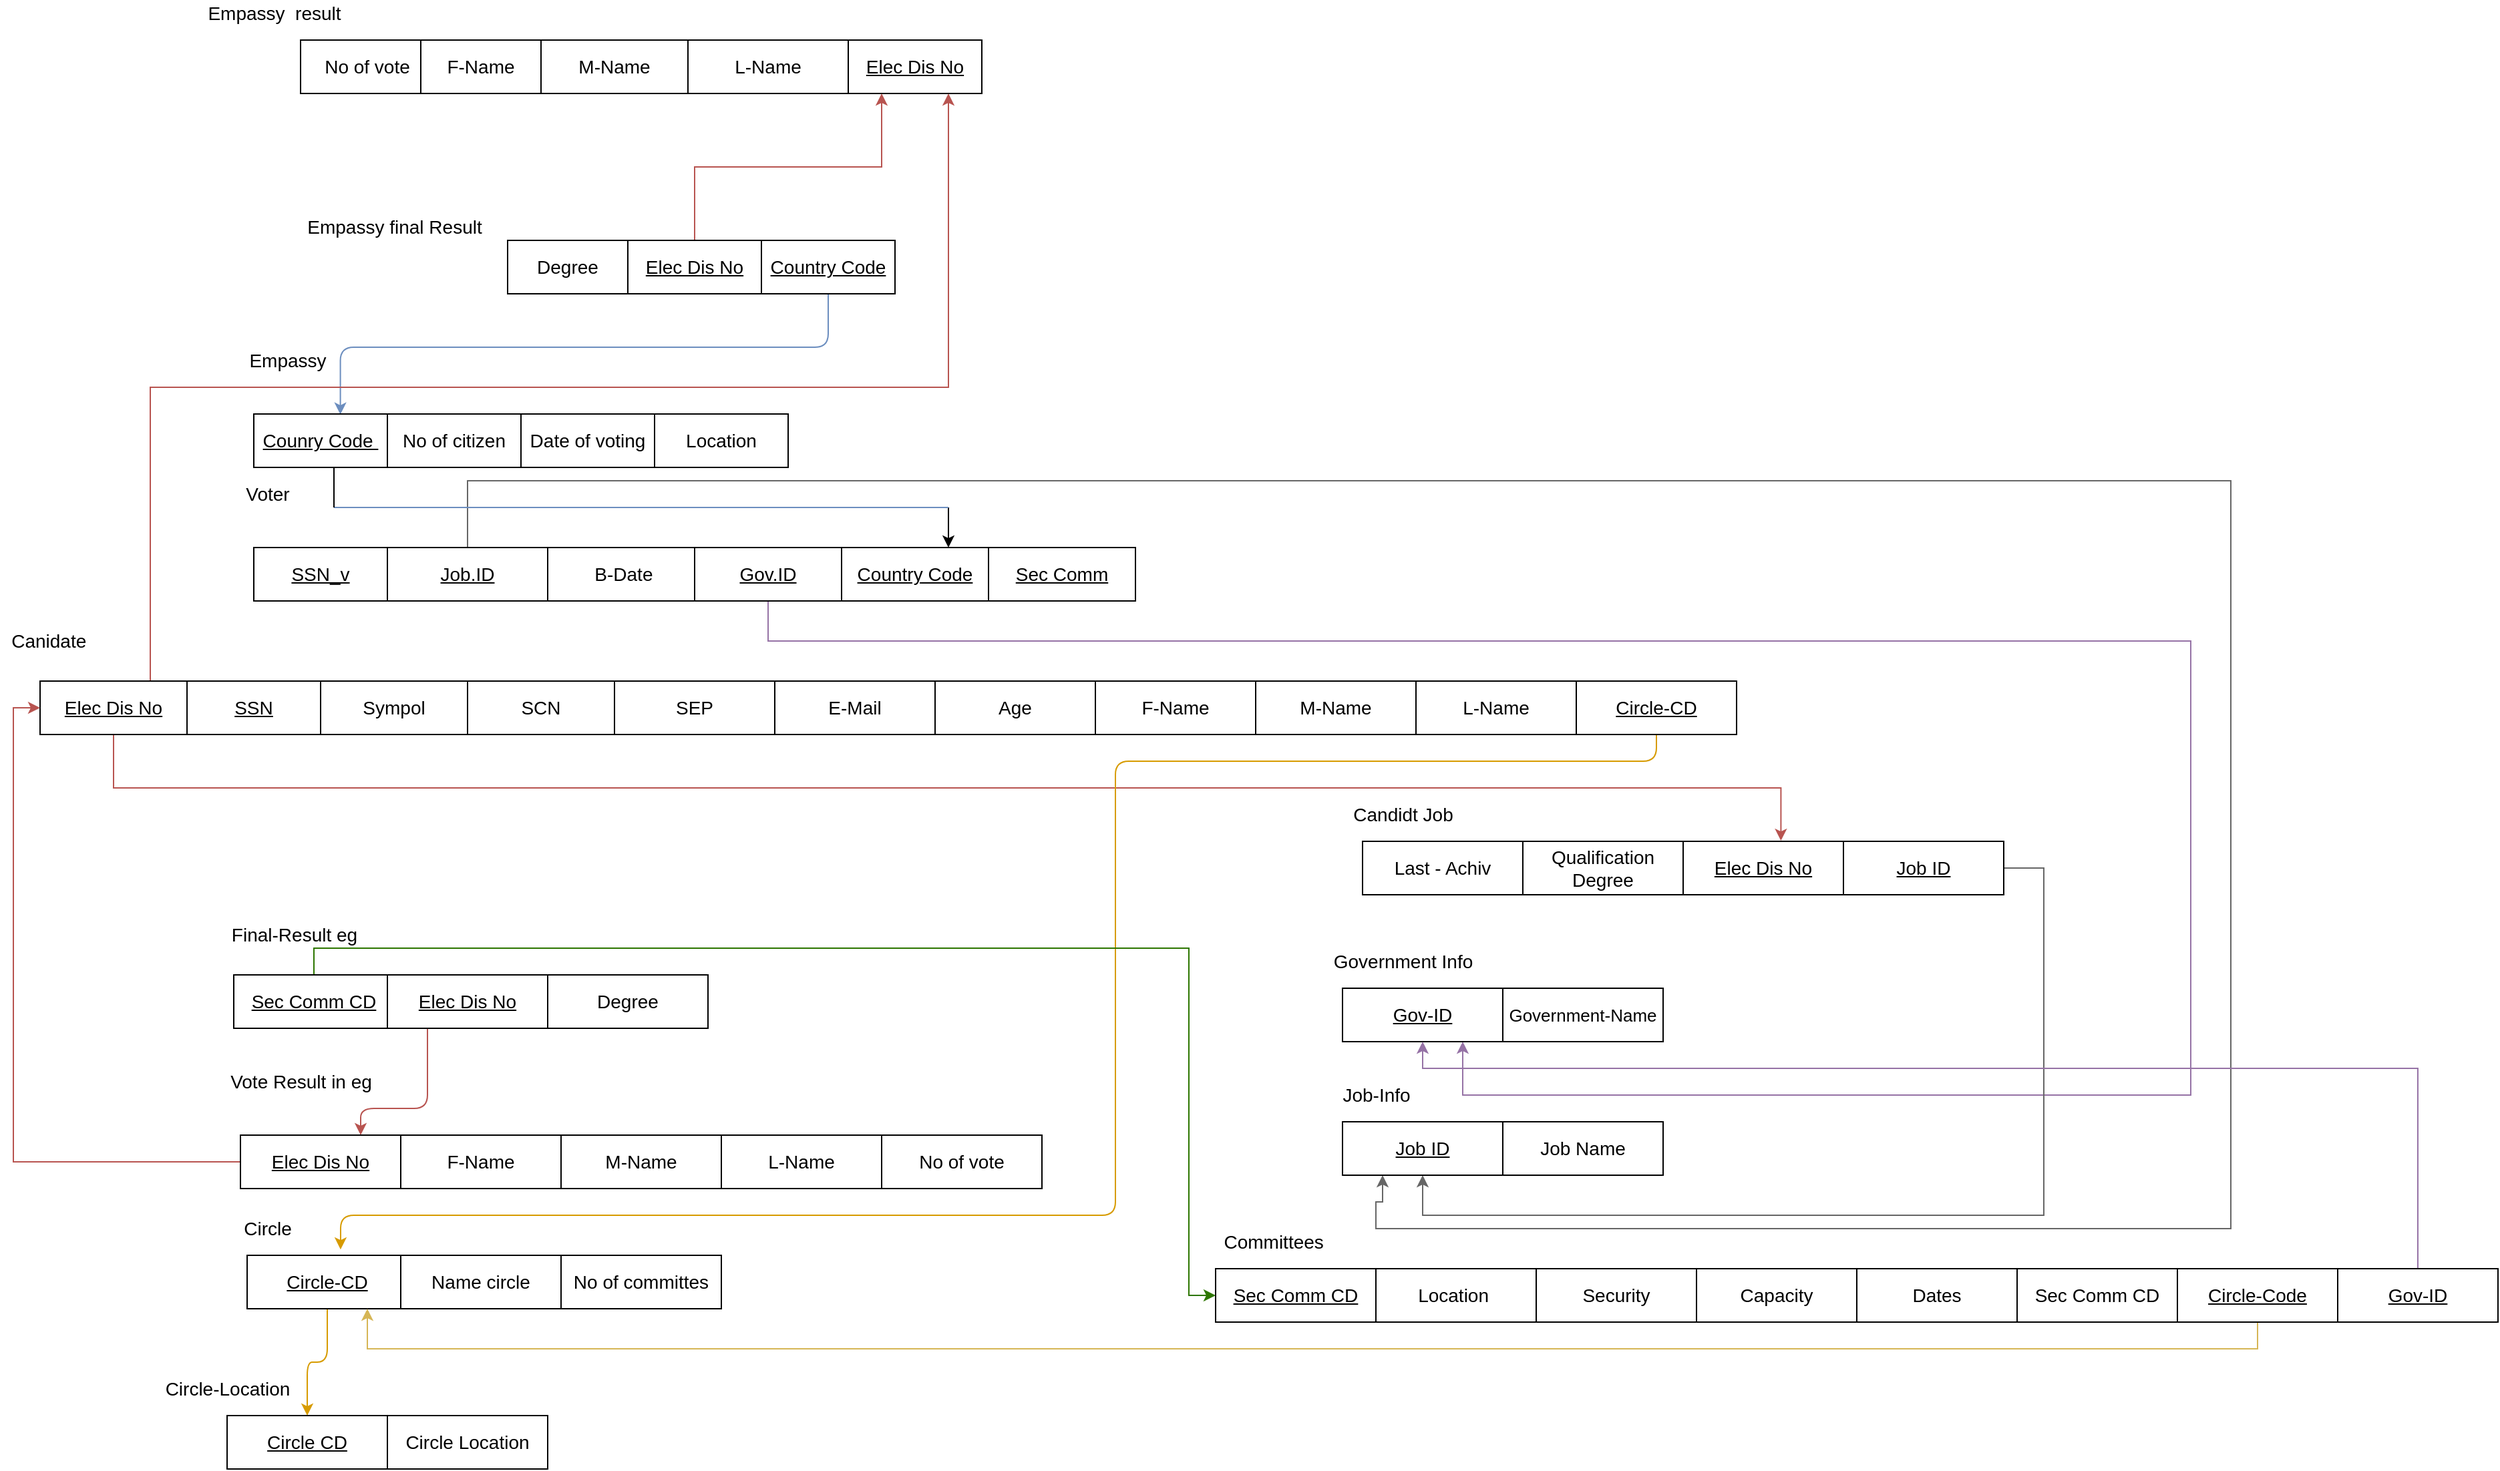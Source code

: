 <mxfile version="13.9.9" type="device"><diagram id="aBqCVk0zVHMqgzzawPQq" name="Page-1"><mxGraphModel dx="2466" dy="790" grid="1" gridSize="10" guides="1" tooltips="1" connect="1" arrows="1" fold="1" page="1" pageScale="1" pageWidth="850" pageHeight="1100" math="0" shadow="0"><root><mxCell id="0"/><mxCell id="1" parent="0"/><mxCell id="RKr-gcPfxSX7OZNStjuw-3" value="&lt;u style=&quot;font-size: 14px;&quot;&gt;Elec Dis No&lt;/u&gt;" style="rounded=0;whiteSpace=wrap;html=1;fontSize=14;" parent="1" vertex="1"><mxGeometry x="-355" y="50" width="100" height="40" as="geometry"/></mxCell><mxCell id="RKr-gcPfxSX7OZNStjuw-5" value="&lt;font style=&quot;font-size: 14px&quot;&gt;Empassy&amp;nbsp; result&lt;/font&gt;" style="text;html=1;align=center;verticalAlign=middle;resizable=0;points=[];autosize=1;fontSize=14;" parent="1" vertex="1"><mxGeometry x="-845" y="20" width="120" height="20" as="geometry"/></mxCell><mxCell id="RKr-gcPfxSX7OZNStjuw-8" value="No of vote" style="whiteSpace=wrap;html=1;rounded=0;sketch=0;fontSize=14;" parent="1" vertex="1"><mxGeometry x="-765" y="50" width="100" height="40" as="geometry"/></mxCell><mxCell id="RKr-gcPfxSX7OZNStjuw-12" value="F-Name" style="whiteSpace=wrap;html=1;rounded=0;sketch=0;fontSize=14;" parent="1" vertex="1"><mxGeometry x="-675" y="50" width="90" height="40" as="geometry"/></mxCell><mxCell id="RKr-gcPfxSX7OZNStjuw-13" value="M-Name" style="whiteSpace=wrap;html=1;rounded=0;sketch=0;fontSize=14;" parent="1" vertex="1"><mxGeometry x="-585" y="50" width="110" height="40" as="geometry"/></mxCell><mxCell id="RKr-gcPfxSX7OZNStjuw-16" value="L-Name" style="whiteSpace=wrap;html=1;rounded=0;sketch=0;fontSize=14;" parent="1" vertex="1"><mxGeometry x="-475" y="50" width="120" height="40" as="geometry"/></mxCell><mxCell id="RKr-gcPfxSX7OZNStjuw-17" value="&lt;font style=&quot;font-size: 14px&quot;&gt;Empassy final Result&lt;/font&gt;" style="text;html=1;align=center;verticalAlign=middle;resizable=0;points=[];autosize=1;fontSize=14;" parent="1" vertex="1"><mxGeometry x="-770" y="180" width="150" height="20" as="geometry"/></mxCell><mxCell id="lUo2OWk2lHFUNDyj-bk8-2" style="edgeStyle=orthogonalEdgeStyle;rounded=0;orthogonalLoop=1;jettySize=auto;html=1;exitX=0.5;exitY=0;exitDx=0;exitDy=0;entryX=0.25;entryY=1;entryDx=0;entryDy=0;fillColor=#f8cecc;strokeColor=#b85450;" parent="1" source="RKr-gcPfxSX7OZNStjuw-18" target="RKr-gcPfxSX7OZNStjuw-3" edge="1"><mxGeometry relative="1" as="geometry"/></mxCell><mxCell id="RKr-gcPfxSX7OZNStjuw-18" value="&lt;u style=&quot;font-size: 14px;&quot;&gt;Elec Dis No&lt;/u&gt;" style="whiteSpace=wrap;html=1;rounded=0;sketch=0;fontSize=14;" parent="1" vertex="1"><mxGeometry x="-520" y="200" width="100" height="40" as="geometry"/></mxCell><mxCell id="RKr-gcPfxSX7OZNStjuw-30" style="edgeStyle=orthogonalEdgeStyle;curved=0;rounded=1;sketch=0;orthogonalLoop=1;jettySize=auto;html=1;entryX=0.648;entryY=0.01;entryDx=0;entryDy=0;entryPerimeter=0;fontSize=14;fillColor=#dae8fc;strokeColor=#6c8ebf;" parent="1" source="RKr-gcPfxSX7OZNStjuw-21" target="RKr-gcPfxSX7OZNStjuw-24" edge="1"><mxGeometry relative="1" as="geometry"><Array as="points"><mxPoint x="-370" y="280"/><mxPoint x="-735" y="280"/></Array></mxGeometry></mxCell><mxCell id="RKr-gcPfxSX7OZNStjuw-21" value="&lt;u style=&quot;font-size: 14px;&quot;&gt;Country Code&lt;/u&gt;" style="whiteSpace=wrap;html=1;rounded=0;sketch=0;fontSize=14;" parent="1" vertex="1"><mxGeometry x="-420" y="200" width="100" height="40" as="geometry"/></mxCell><mxCell id="RKr-gcPfxSX7OZNStjuw-22" value="Degree" style="whiteSpace=wrap;html=1;rounded=0;sketch=0;fontSize=14;" parent="1" vertex="1"><mxGeometry x="-610" y="200" width="90" height="40" as="geometry"/></mxCell><mxCell id="RKr-gcPfxSX7OZNStjuw-23" value="Empassy" style="text;html=1;align=center;verticalAlign=middle;resizable=0;points=[];autosize=1;fontSize=14;" parent="1" vertex="1"><mxGeometry x="-810" y="280" width="70" height="20" as="geometry"/></mxCell><mxCell id="RKr-gcPfxSX7OZNStjuw-24" value="&lt;u style=&quot;font-size: 14px;&quot;&gt;Counry Code&amp;nbsp;&lt;/u&gt;" style="whiteSpace=wrap;html=1;rounded=0;sketch=0;fontSize=14;" parent="1" vertex="1"><mxGeometry x="-800" y="330" width="100" height="40" as="geometry"/></mxCell><mxCell id="RKr-gcPfxSX7OZNStjuw-25" value="No of citizen" style="whiteSpace=wrap;html=1;rounded=0;sketch=0;fontSize=14;" parent="1" vertex="1"><mxGeometry x="-700" y="330" width="100" height="40" as="geometry"/></mxCell><mxCell id="RKr-gcPfxSX7OZNStjuw-26" value="Date of voting" style="whiteSpace=wrap;html=1;rounded=0;sketch=0;fontSize=14;" parent="1" vertex="1"><mxGeometry x="-600" y="330" width="100" height="40" as="geometry"/></mxCell><mxCell id="RKr-gcPfxSX7OZNStjuw-29" value="Location" style="whiteSpace=wrap;html=1;rounded=0;sketch=0;fontSize=14;" parent="1" vertex="1"><mxGeometry x="-500" y="330" width="100" height="40" as="geometry"/></mxCell><mxCell id="RKr-gcPfxSX7OZNStjuw-31" value="Voter" style="text;html=1;align=center;verticalAlign=middle;resizable=0;points=[];autosize=1;fontSize=14;" parent="1" vertex="1"><mxGeometry x="-815" y="380" width="50" height="20" as="geometry"/></mxCell><mxCell id="RKr-gcPfxSX7OZNStjuw-32" value="&lt;u style=&quot;font-size: 14px&quot;&gt;SSN_v&lt;/u&gt;" style="whiteSpace=wrap;html=1;rounded=0;sketch=0;fontSize=14;" parent="1" vertex="1"><mxGeometry x="-800" y="430" width="100" height="40" as="geometry"/></mxCell><mxCell id="lUo2OWk2lHFUNDyj-bk8-12" style="edgeStyle=orthogonalEdgeStyle;rounded=0;orthogonalLoop=1;jettySize=auto;html=1;exitX=0.5;exitY=0;exitDx=0;exitDy=0;entryX=0.25;entryY=1;entryDx=0;entryDy=0;fillColor=#f5f5f5;strokeColor=#666666;" parent="1" source="RKr-gcPfxSX7OZNStjuw-33" target="RKr-gcPfxSX7OZNStjuw-236" edge="1"><mxGeometry relative="1" as="geometry"><Array as="points"><mxPoint x="-640" y="380"/><mxPoint x="680" y="380"/><mxPoint x="680" y="940"/><mxPoint x="40" y="940"/><mxPoint x="40" y="920"/><mxPoint x="45" y="920"/></Array></mxGeometry></mxCell><mxCell id="RKr-gcPfxSX7OZNStjuw-33" value="&lt;u style=&quot;font-size: 14px;&quot;&gt;Job.ID&lt;/u&gt;" style="whiteSpace=wrap;html=1;rounded=0;sketch=0;fontSize=14;" parent="1" vertex="1"><mxGeometry x="-700" y="430" width="120" height="40" as="geometry"/></mxCell><mxCell id="RKr-gcPfxSX7OZNStjuw-34" value="&amp;nbsp;B-Date" style="whiteSpace=wrap;html=1;rounded=0;sketch=0;fontSize=14;" parent="1" vertex="1"><mxGeometry x="-580" y="430" width="110" height="40" as="geometry"/></mxCell><mxCell id="lUo2OWk2lHFUNDyj-bk8-17" style="edgeStyle=orthogonalEdgeStyle;rounded=0;orthogonalLoop=1;jettySize=auto;html=1;exitX=0.5;exitY=1;exitDx=0;exitDy=0;entryX=0.75;entryY=1;entryDx=0;entryDy=0;fillColor=#e1d5e7;strokeColor=#9673a6;" parent="1" source="RKr-gcPfxSX7OZNStjuw-35" target="RKr-gcPfxSX7OZNStjuw-232" edge="1"><mxGeometry relative="1" as="geometry"><mxPoint x="662.857" y="870" as="targetPoint"/><Array as="points"><mxPoint x="-415" y="500"/><mxPoint x="650" y="500"/><mxPoint x="650" y="840"/><mxPoint x="105" y="840"/></Array></mxGeometry></mxCell><mxCell id="RKr-gcPfxSX7OZNStjuw-35" value="&lt;u style=&quot;font-size: 14px;&quot;&gt;Gov.ID&lt;/u&gt;" style="whiteSpace=wrap;html=1;rounded=0;sketch=0;fontSize=14;" parent="1" vertex="1"><mxGeometry x="-470" y="430" width="110" height="40" as="geometry"/></mxCell><mxCell id="RKr-gcPfxSX7OZNStjuw-36" value="&lt;u style=&quot;font-size: 14px;&quot;&gt;Country Code&lt;/u&gt;" style="whiteSpace=wrap;html=1;rounded=0;sketch=0;fontSize=14;" parent="1" vertex="1"><mxGeometry x="-360" y="430" width="110" height="40" as="geometry"/></mxCell><mxCell id="RKr-gcPfxSX7OZNStjuw-37" value="&lt;u style=&quot;font-size: 14px;&quot;&gt;Sec Comm&lt;/u&gt;" style="whiteSpace=wrap;html=1;rounded=0;sketch=0;fontSize=14;" parent="1" vertex="1"><mxGeometry x="-250" y="430" width="110" height="40" as="geometry"/></mxCell><mxCell id="RKr-gcPfxSX7OZNStjuw-41" value="" style="endArrow=classic;html=1;fontSize=14;" parent="1" edge="1"><mxGeometry width="50" height="50" relative="1" as="geometry"><mxPoint x="-280" y="400" as="sourcePoint"/><mxPoint x="-280" y="430" as="targetPoint"/></mxGeometry></mxCell><mxCell id="RKr-gcPfxSX7OZNStjuw-43" value="" style="endArrow=none;html=1;fontSize=14;fillColor=#dae8fc;strokeColor=#6c8ebf;" parent="1" edge="1"><mxGeometry width="50" height="50" relative="1" as="geometry"><mxPoint x="-740" y="400" as="sourcePoint"/><mxPoint x="-280" y="400" as="targetPoint"/></mxGeometry></mxCell><mxCell id="RKr-gcPfxSX7OZNStjuw-45" value="" style="endArrow=none;html=1;fontSize=14;" parent="1" edge="1"><mxGeometry width="50" height="50" relative="1" as="geometry"><mxPoint x="-740" y="370" as="sourcePoint"/><mxPoint x="-740" y="400" as="targetPoint"/></mxGeometry></mxCell><mxCell id="RKr-gcPfxSX7OZNStjuw-46" value="&lt;font style=&quot;font-size: 14px&quot;&gt;Canidate&amp;nbsp;&amp;nbsp;&lt;/font&gt;" style="text;html=1;align=center;verticalAlign=middle;resizable=0;points=[];autosize=1;fontSize=14;" parent="1" vertex="1"><mxGeometry x="-990" y="490" width="80" height="20" as="geometry"/></mxCell><mxCell id="lUo2OWk2lHFUNDyj-bk8-6" style="edgeStyle=orthogonalEdgeStyle;rounded=0;orthogonalLoop=1;jettySize=auto;html=1;exitX=0.5;exitY=1;exitDx=0;exitDy=0;entryX=0.61;entryY=-0.011;entryDx=0;entryDy=0;entryPerimeter=0;fillColor=#f8cecc;strokeColor=#b85450;" parent="1" source="RKr-gcPfxSX7OZNStjuw-47" target="RKr-gcPfxSX7OZNStjuw-229" edge="1"><mxGeometry relative="1" as="geometry"/></mxCell><mxCell id="lUo2OWk2lHFUNDyj-bk8-16" style="edgeStyle=orthogonalEdgeStyle;rounded=0;orthogonalLoop=1;jettySize=auto;html=1;exitX=0.75;exitY=0;exitDx=0;exitDy=0;entryX=0.75;entryY=1;entryDx=0;entryDy=0;fillColor=#f8cecc;strokeColor=#b85450;" parent="1" source="RKr-gcPfxSX7OZNStjuw-47" target="RKr-gcPfxSX7OZNStjuw-3" edge="1"><mxGeometry relative="1" as="geometry"/></mxCell><mxCell id="RKr-gcPfxSX7OZNStjuw-47" value="&lt;u style=&quot;font-size: 14px;&quot;&gt;Elec Dis No&lt;/u&gt;" style="whiteSpace=wrap;html=1;rounded=0;sketch=0;fontSize=14;" parent="1" vertex="1"><mxGeometry x="-960" y="530" width="110" height="40" as="geometry"/></mxCell><mxCell id="RKr-gcPfxSX7OZNStjuw-49" value="&lt;u style=&quot;font-size: 14px;&quot;&gt;SSN&lt;/u&gt;" style="whiteSpace=wrap;html=1;rounded=0;sketch=0;fontSize=14;" parent="1" vertex="1"><mxGeometry x="-850" y="530" width="100" height="40" as="geometry"/></mxCell><mxCell id="RKr-gcPfxSX7OZNStjuw-50" value="Sympol" style="whiteSpace=wrap;html=1;rounded=0;sketch=0;fontSize=14;" parent="1" vertex="1"><mxGeometry x="-750" y="530" width="110" height="40" as="geometry"/></mxCell><mxCell id="RKr-gcPfxSX7OZNStjuw-51" value="SCN" style="whiteSpace=wrap;html=1;rounded=0;sketch=0;fontSize=14;" parent="1" vertex="1"><mxGeometry x="-640" y="530" width="110" height="40" as="geometry"/></mxCell><mxCell id="RKr-gcPfxSX7OZNStjuw-52" value="SEP" style="whiteSpace=wrap;html=1;rounded=0;sketch=0;fontSize=14;" parent="1" vertex="1"><mxGeometry x="-530" y="530" width="120" height="40" as="geometry"/></mxCell><mxCell id="RKr-gcPfxSX7OZNStjuw-53" value="E-Mail" style="whiteSpace=wrap;html=1;rounded=0;sketch=0;fontSize=14;" parent="1" vertex="1"><mxGeometry x="-410" y="530" width="120" height="40" as="geometry"/></mxCell><mxCell id="RKr-gcPfxSX7OZNStjuw-81" style="edgeStyle=orthogonalEdgeStyle;curved=0;rounded=1;sketch=0;orthogonalLoop=1;jettySize=auto;html=1;entryX=0.583;entryY=-0.11;entryDx=0;entryDy=0;entryPerimeter=0;fontSize=14;fillColor=#ffe6cc;strokeColor=#d79b00;" parent="1" source="RKr-gcPfxSX7OZNStjuw-56" target="RKr-gcPfxSX7OZNStjuw-87" edge="1"><mxGeometry relative="1" as="geometry"><mxPoint x="665" y="880" as="targetPoint"/><Array as="points"><mxPoint x="250" y="590"/><mxPoint x="-155" y="590"/><mxPoint x="-155" y="930"/><mxPoint x="-735" y="930"/></Array></mxGeometry></mxCell><mxCell id="RKr-gcPfxSX7OZNStjuw-56" value="&lt;u&gt;Circle-CD&lt;/u&gt;" style="whiteSpace=wrap;html=1;rounded=0;sketch=0;fontSize=14;" parent="1" vertex="1"><mxGeometry x="190" y="530" width="120" height="40" as="geometry"/></mxCell><mxCell id="RKr-gcPfxSX7OZNStjuw-62" value="F-Name" style="whiteSpace=wrap;html=1;rounded=0;sketch=0;fontSize=14;" parent="1" vertex="1"><mxGeometry x="-170" y="530" width="120" height="40" as="geometry"/></mxCell><mxCell id="RKr-gcPfxSX7OZNStjuw-63" value="M-Name" style="whiteSpace=wrap;html=1;rounded=0;sketch=0;fontSize=14;" parent="1" vertex="1"><mxGeometry x="-50" y="530" width="120" height="40" as="geometry"/></mxCell><mxCell id="RKr-gcPfxSX7OZNStjuw-64" value="L-Name" style="whiteSpace=wrap;html=1;rounded=0;sketch=0;fontSize=14;" parent="1" vertex="1"><mxGeometry x="70" y="530" width="120" height="40" as="geometry"/></mxCell><mxCell id="RKr-gcPfxSX7OZNStjuw-69" value="&lt;font style=&quot;font-size: 14px&quot;&gt;Final-Result eg&lt;/font&gt;" style="text;html=1;align=center;verticalAlign=middle;resizable=0;points=[];autosize=1;fontSize=14;" parent="1" vertex="1"><mxGeometry x="-825" y="710" width="110" height="20" as="geometry"/></mxCell><mxCell id="lUo2OWk2lHFUNDyj-bk8-5" style="edgeStyle=orthogonalEdgeStyle;rounded=0;orthogonalLoop=1;jettySize=auto;html=1;exitX=0.5;exitY=0;exitDx=0;exitDy=0;entryX=0;entryY=0.5;entryDx=0;entryDy=0;fillColor=#60a917;strokeColor=#2D7600;" parent="1" source="RKr-gcPfxSX7OZNStjuw-70" target="RKr-gcPfxSX7OZNStjuw-239" edge="1"><mxGeometry relative="1" as="geometry"><Array as="points"><mxPoint x="-755" y="730"/><mxPoint x="-100" y="730"/><mxPoint x="-100" y="990"/></Array></mxGeometry></mxCell><mxCell id="RKr-gcPfxSX7OZNStjuw-70" value="&lt;u style=&quot;font-size: 14px;&quot;&gt;Sec Comm CD&lt;/u&gt;" style="whiteSpace=wrap;html=1;rounded=0;sketch=0;fontSize=14;" parent="1" vertex="1"><mxGeometry x="-815" y="750" width="120" height="40" as="geometry"/></mxCell><mxCell id="RKr-gcPfxSX7OZNStjuw-84" style="edgeStyle=orthogonalEdgeStyle;curved=0;rounded=1;sketch=0;orthogonalLoop=1;jettySize=auto;html=1;entryX=0.75;entryY=0;entryDx=0;entryDy=0;fontSize=14;fillColor=#f8cecc;strokeColor=#b85450;" parent="1" source="RKr-gcPfxSX7OZNStjuw-71" target="RKr-gcPfxSX7OZNStjuw-76" edge="1"><mxGeometry relative="1" as="geometry"><Array as="points"><mxPoint x="-670" y="850"/><mxPoint x="-720" y="850"/></Array></mxGeometry></mxCell><mxCell id="RKr-gcPfxSX7OZNStjuw-71" value="&lt;u style=&quot;font-size: 14px;&quot;&gt;Elec Dis No&lt;/u&gt;" style="whiteSpace=wrap;html=1;rounded=0;sketch=0;fontSize=14;" parent="1" vertex="1"><mxGeometry x="-700" y="750" width="120" height="40" as="geometry"/></mxCell><mxCell id="RKr-gcPfxSX7OZNStjuw-72" value="Degree" style="whiteSpace=wrap;html=1;rounded=0;sketch=0;fontSize=14;" parent="1" vertex="1"><mxGeometry x="-580" y="750" width="120" height="40" as="geometry"/></mxCell><mxCell id="RKr-gcPfxSX7OZNStjuw-73" value="&lt;font style=&quot;font-size: 14px&quot;&gt;Vote Result in eg&lt;/font&gt;" style="text;html=1;align=center;verticalAlign=middle;resizable=0;points=[];autosize=1;fontSize=14;" parent="1" vertex="1"><mxGeometry x="-825" y="820" width="120" height="20" as="geometry"/></mxCell><mxCell id="lUo2OWk2lHFUNDyj-bk8-3" style="edgeStyle=orthogonalEdgeStyle;rounded=0;orthogonalLoop=1;jettySize=auto;html=1;exitX=0;exitY=0.5;exitDx=0;exitDy=0;fillColor=#f8cecc;strokeColor=#b85450;entryX=0;entryY=0.5;entryDx=0;entryDy=0;" parent="1" source="RKr-gcPfxSX7OZNStjuw-76" target="RKr-gcPfxSX7OZNStjuw-47" edge="1"><mxGeometry relative="1" as="geometry"><mxPoint x="-810" y="570" as="targetPoint"/><Array as="points"><mxPoint x="-980" y="890"/><mxPoint x="-980" y="550"/></Array></mxGeometry></mxCell><mxCell id="RKr-gcPfxSX7OZNStjuw-76" value="&lt;u style=&quot;font-size: 14px;&quot;&gt;Elec Dis No&lt;/u&gt;" style="whiteSpace=wrap;html=1;rounded=0;sketch=0;fontSize=14;" parent="1" vertex="1"><mxGeometry x="-810" y="870" width="120" height="40" as="geometry"/></mxCell><mxCell id="RKr-gcPfxSX7OZNStjuw-77" value="F-Name" style="whiteSpace=wrap;html=1;rounded=0;sketch=0;fontSize=14;" parent="1" vertex="1"><mxGeometry x="-690" y="870" width="120" height="40" as="geometry"/></mxCell><mxCell id="RKr-gcPfxSX7OZNStjuw-78" value="M-Name" style="whiteSpace=wrap;html=1;rounded=0;sketch=0;fontSize=14;" parent="1" vertex="1"><mxGeometry x="-570" y="870" width="120" height="40" as="geometry"/></mxCell><mxCell id="RKr-gcPfxSX7OZNStjuw-79" value="L-Name" style="whiteSpace=wrap;html=1;rounded=0;sketch=0;fontSize=14;" parent="1" vertex="1"><mxGeometry x="-450" y="870" width="120" height="40" as="geometry"/></mxCell><mxCell id="RKr-gcPfxSX7OZNStjuw-80" value="No of vote" style="whiteSpace=wrap;html=1;rounded=0;sketch=0;fontSize=14;" parent="1" vertex="1"><mxGeometry x="-330" y="870" width="120" height="40" as="geometry"/></mxCell><mxCell id="RKr-gcPfxSX7OZNStjuw-86" value="&lt;font style=&quot;font-size: 14px;&quot;&gt;Circle&lt;/font&gt;" style="text;html=1;align=center;verticalAlign=middle;resizable=0;points=[];autosize=1;fontSize=14;" parent="1" vertex="1"><mxGeometry x="-815" y="930" width="50" height="20" as="geometry"/></mxCell><mxCell id="RKr-gcPfxSX7OZNStjuw-213" style="edgeStyle=orthogonalEdgeStyle;curved=0;rounded=1;sketch=0;orthogonalLoop=1;jettySize=auto;html=1;entryX=0.5;entryY=0;entryDx=0;entryDy=0;fontSize=14;fillColor=#ffe6cc;strokeColor=#d79b00;" parent="1" source="RKr-gcPfxSX7OZNStjuw-87" target="RKr-gcPfxSX7OZNStjuw-211" edge="1"><mxGeometry relative="1" as="geometry"/></mxCell><mxCell id="RKr-gcPfxSX7OZNStjuw-87" value="&lt;u style=&quot;font-size: 14px;&quot;&gt;Circle-CD&lt;/u&gt;" style="whiteSpace=wrap;html=1;rounded=0;sketch=0;fontSize=14;" parent="1" vertex="1"><mxGeometry x="-805" y="960" width="120" height="40" as="geometry"/></mxCell><mxCell id="RKr-gcPfxSX7OZNStjuw-88" value="Name circle" style="whiteSpace=wrap;html=1;rounded=0;sketch=0;fontSize=14;" parent="1" vertex="1"><mxGeometry x="-690" y="960" width="120" height="40" as="geometry"/></mxCell><mxCell id="RKr-gcPfxSX7OZNStjuw-91" value="No of committes" style="whiteSpace=wrap;html=1;rounded=0;sketch=0;fontSize=14;" parent="1" vertex="1"><mxGeometry x="-570" y="960" width="120" height="40" as="geometry"/></mxCell><mxCell id="RKr-gcPfxSX7OZNStjuw-208" value="&lt;font style=&quot;font-size: 14px;&quot;&gt;Circle-Location&lt;/font&gt;" style="text;html=1;align=center;verticalAlign=middle;resizable=0;points=[];autosize=1;fontSize=14;" parent="1" vertex="1"><mxGeometry x="-875" y="1050" width="110" height="20" as="geometry"/></mxCell><mxCell id="RKr-gcPfxSX7OZNStjuw-211" value="&lt;u style=&quot;font-size: 14px;&quot;&gt;Circle CD&lt;/u&gt;" style="whiteSpace=wrap;html=1;rounded=0;sketch=0;fontSize=14;" parent="1" vertex="1"><mxGeometry x="-820" y="1080" width="120" height="40" as="geometry"/></mxCell><mxCell id="RKr-gcPfxSX7OZNStjuw-214" value="Circle Location" style="whiteSpace=wrap;html=1;rounded=0;sketch=0;fontSize=14;" parent="1" vertex="1"><mxGeometry x="-700" y="1080" width="120" height="40" as="geometry"/></mxCell><mxCell id="RKr-gcPfxSX7OZNStjuw-226" value="&lt;font style=&quot;font-size: 14px&quot;&gt;Last - Achiv&lt;/font&gt;" style="whiteSpace=wrap;html=1;rounded=0;sketch=0;fontSize=14;" parent="1" vertex="1"><mxGeometry x="30" y="650" width="120" height="40" as="geometry"/></mxCell><mxCell id="RKr-gcPfxSX7OZNStjuw-227" value="&lt;font style=&quot;font-size: 14px;&quot;&gt;Candidt Job&lt;/font&gt;" style="text;html=1;align=center;verticalAlign=middle;resizable=0;points=[];autosize=1;fontSize=14;" parent="1" vertex="1"><mxGeometry x="15" y="620" width="90" height="20" as="geometry"/></mxCell><mxCell id="RKr-gcPfxSX7OZNStjuw-228" value="Qualification Degree" style="whiteSpace=wrap;html=1;rounded=0;sketch=0;fontSize=14;" parent="1" vertex="1"><mxGeometry x="150" y="650" width="120" height="40" as="geometry"/></mxCell><mxCell id="RKr-gcPfxSX7OZNStjuw-229" value="&lt;u style=&quot;font-size: 14px;&quot;&gt;Elec Dis No&lt;/u&gt;" style="whiteSpace=wrap;html=1;rounded=0;sketch=0;fontSize=14;" parent="1" vertex="1"><mxGeometry x="270" y="650" width="120" height="40" as="geometry"/></mxCell><mxCell id="lUo2OWk2lHFUNDyj-bk8-7" style="edgeStyle=orthogonalEdgeStyle;rounded=0;orthogonalLoop=1;jettySize=auto;html=1;entryX=0.5;entryY=1;entryDx=0;entryDy=0;fillColor=#f5f5f5;strokeColor=#666666;" parent="1" source="RKr-gcPfxSX7OZNStjuw-230" target="RKr-gcPfxSX7OZNStjuw-236" edge="1"><mxGeometry relative="1" as="geometry"><mxPoint x="400" y="930" as="targetPoint"/><Array as="points"><mxPoint x="540" y="670"/><mxPoint x="540" y="930"/><mxPoint x="75" y="930"/></Array></mxGeometry></mxCell><mxCell id="RKr-gcPfxSX7OZNStjuw-230" value="&lt;u style=&quot;font-size: 14px;&quot;&gt;Job ID&lt;/u&gt;" style="whiteSpace=wrap;html=1;rounded=0;sketch=0;fontSize=14;" parent="1" vertex="1"><mxGeometry x="390" y="650" width="120" height="40" as="geometry"/></mxCell><mxCell id="RKr-gcPfxSX7OZNStjuw-231" value="&lt;font style=&quot;font-size: 14px;&quot;&gt;Government Info&lt;/font&gt;" style="text;html=1;align=center;verticalAlign=middle;resizable=0;points=[];autosize=1;fontSize=14;" parent="1" vertex="1"><mxGeometry y="730" width="120" height="20" as="geometry"/></mxCell><mxCell id="RKr-gcPfxSX7OZNStjuw-232" value="&lt;u style=&quot;font-size: 14px;&quot;&gt;Gov-ID&lt;/u&gt;" style="whiteSpace=wrap;html=1;rounded=0;sketch=0;fontSize=14;" parent="1" vertex="1"><mxGeometry x="15" y="760" width="120" height="40" as="geometry"/></mxCell><mxCell id="RKr-gcPfxSX7OZNStjuw-234" value="&lt;font style=&quot;font-size: 13px&quot;&gt;Government-Name&lt;/font&gt;" style="whiteSpace=wrap;html=1;rounded=0;sketch=0;fontSize=14;" parent="1" vertex="1"><mxGeometry x="135" y="760" width="120" height="40" as="geometry"/></mxCell><mxCell id="RKr-gcPfxSX7OZNStjuw-235" value="Job-Info" style="text;html=1;align=center;verticalAlign=middle;resizable=0;points=[];autosize=1;fontSize=14;" parent="1" vertex="1"><mxGeometry x="5" y="830" width="70" height="20" as="geometry"/></mxCell><mxCell id="RKr-gcPfxSX7OZNStjuw-236" value="&lt;u&gt;Job ID&lt;/u&gt;" style="whiteSpace=wrap;html=1;rounded=0;sketch=0;fontSize=14;" parent="1" vertex="1"><mxGeometry x="15" y="860" width="120" height="40" as="geometry"/></mxCell><mxCell id="RKr-gcPfxSX7OZNStjuw-237" value="Job Name" style="whiteSpace=wrap;html=1;rounded=0;sketch=0;fontSize=14;" parent="1" vertex="1"><mxGeometry x="135" y="860" width="120" height="40" as="geometry"/></mxCell><mxCell id="RKr-gcPfxSX7OZNStjuw-238" value="Committees&amp;nbsp;" style="text;html=1;align=center;verticalAlign=middle;resizable=0;points=[];autosize=1;fontSize=14;" parent="1" vertex="1"><mxGeometry x="-80" y="940" width="90" height="20" as="geometry"/></mxCell><mxCell id="RKr-gcPfxSX7OZNStjuw-246" style="edgeStyle=orthogonalEdgeStyle;curved=0;rounded=1;sketch=0;orthogonalLoop=1;jettySize=auto;html=1;fontSize=14;fillColor=#60a917;strokeColor=#2D7600;" parent="1" source="RKr-gcPfxSX7OZNStjuw-239" target="RKr-gcPfxSX7OZNStjuw-245" edge="1"><mxGeometry relative="1" as="geometry"/></mxCell><mxCell id="RKr-gcPfxSX7OZNStjuw-239" value="&lt;u&gt;Sec Comm CD&lt;/u&gt;" style="whiteSpace=wrap;html=1;rounded=0;sketch=0;fontSize=14;" parent="1" vertex="1"><mxGeometry x="-80" y="970" width="120" height="40" as="geometry"/></mxCell><mxCell id="RKr-gcPfxSX7OZNStjuw-240" value="Location&amp;nbsp;" style="whiteSpace=wrap;html=1;rounded=0;sketch=0;fontSize=14;" parent="1" vertex="1"><mxGeometry x="40" y="970" width="120" height="40" as="geometry"/></mxCell><mxCell id="RKr-gcPfxSX7OZNStjuw-241" value="Security" style="whiteSpace=wrap;html=1;rounded=0;sketch=0;fontSize=14;" parent="1" vertex="1"><mxGeometry x="160" y="970" width="120" height="40" as="geometry"/></mxCell><mxCell id="RKr-gcPfxSX7OZNStjuw-242" value="Capacity" style="whiteSpace=wrap;html=1;rounded=0;sketch=0;fontSize=14;" parent="1" vertex="1"><mxGeometry x="280" y="970" width="120" height="40" as="geometry"/></mxCell><mxCell id="5j3boKzJkaG4F-9388Y6-1" style="edgeStyle=orthogonalEdgeStyle;rounded=0;orthogonalLoop=1;jettySize=auto;html=1;exitX=0.5;exitY=1;exitDx=0;exitDy=0;entryX=0.75;entryY=1;entryDx=0;entryDy=0;fillColor=#fff2cc;strokeColor=#d6b656;" edge="1" parent="1" source="RKr-gcPfxSX7OZNStjuw-244" target="RKr-gcPfxSX7OZNStjuw-87"><mxGeometry relative="1" as="geometry"/></mxCell><mxCell id="RKr-gcPfxSX7OZNStjuw-244" value="&lt;u&gt;Circle-Code&lt;/u&gt;" style="whiteSpace=wrap;html=1;rounded=0;sketch=0;fontSize=14;" parent="1" vertex="1"><mxGeometry x="640" y="970" width="120" height="40" as="geometry"/></mxCell><mxCell id="RKr-gcPfxSX7OZNStjuw-245" value="Sec Comm CD" style="whiteSpace=wrap;html=1;rounded=0;sketch=0;fontSize=14;" parent="1" vertex="1"><mxGeometry x="520" y="970" width="120" height="40" as="geometry"/></mxCell><mxCell id="RKr-gcPfxSX7OZNStjuw-247" value="Dates" style="whiteSpace=wrap;html=1;rounded=0;sketch=0;fontSize=14;" parent="1" vertex="1"><mxGeometry x="400" y="970" width="120" height="40" as="geometry"/></mxCell><mxCell id="lUo2OWk2lHFUNDyj-bk8-15" style="edgeStyle=orthogonalEdgeStyle;rounded=0;orthogonalLoop=1;jettySize=auto;html=1;exitX=0.5;exitY=0;exitDx=0;exitDy=0;fillColor=#e1d5e7;strokeColor=#9673a6;" parent="1" source="RKr-gcPfxSX7OZNStjuw-248" target="RKr-gcPfxSX7OZNStjuw-232" edge="1"><mxGeometry relative="1" as="geometry"><Array as="points"><mxPoint x="820" y="820"/><mxPoint x="75" y="820"/></Array></mxGeometry></mxCell><mxCell id="RKr-gcPfxSX7OZNStjuw-248" value="&lt;u&gt;Gov-ID&lt;/u&gt;" style="whiteSpace=wrap;html=1;rounded=0;sketch=0;fontSize=14;" parent="1" vertex="1"><mxGeometry x="760" y="970" width="120" height="40" as="geometry"/></mxCell><mxCell id="RKr-gcPfxSX7OZNStjuw-59" value="Age" style="whiteSpace=wrap;html=1;rounded=0;sketch=0;fontSize=14;" parent="1" vertex="1"><mxGeometry x="-290" y="530" width="120" height="40" as="geometry"/></mxCell></root></mxGraphModel></diagram></mxfile>